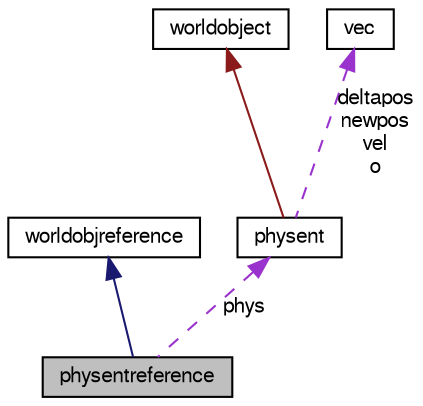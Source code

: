 digraph G
{
  edge [fontname="FreeSans",fontsize="10",labelfontname="FreeSans",labelfontsize="10"];
  node [fontname="FreeSans",fontsize="10",shape=record];
  Node1 [label="physentreference",height=0.2,width=0.4,color="black", fillcolor="grey75", style="filled" fontcolor="black"];
  Node2 -> Node1 [dir=back,color="midnightblue",fontsize="10",style="solid",fontname="FreeSans"];
  Node2 [label="worldobjreference",height=0.2,width=0.4,color="black", fillcolor="white", style="filled",URL="$classworldobjreference.html"];
  Node3 -> Node1 [dir=back,color="darkorchid3",fontsize="10",style="dashed",label="phys",fontname="FreeSans"];
  Node3 [label="physent",height=0.2,width=0.4,color="black", fillcolor="white", style="filled",URL="$classphysent.html"];
  Node4 -> Node3 [dir=back,color="firebrick4",fontsize="10",style="solid",fontname="FreeSans"];
  Node4 [label="worldobject",height=0.2,width=0.4,color="black", fillcolor="white", style="filled",URL="$classworldobject.html"];
  Node5 -> Node3 [dir=back,color="darkorchid3",fontsize="10",style="dashed",label="deltapos\nnewpos\nvel\no",fontname="FreeSans"];
  Node5 [label="vec",height=0.2,width=0.4,color="black", fillcolor="white", style="filled",URL="$structvec.html"];
}
